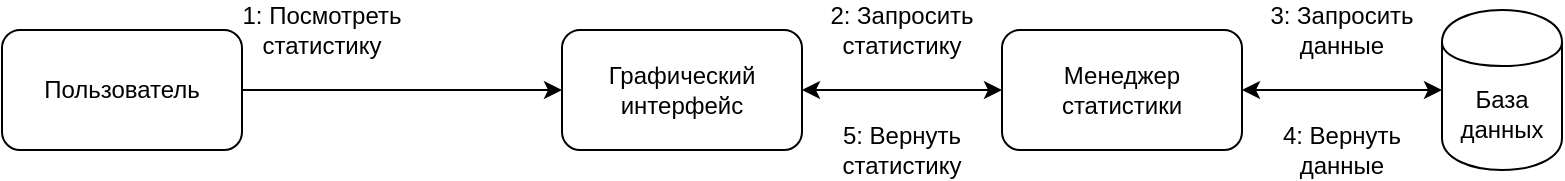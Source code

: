<mxfile version="10.6.5" type="device"><diagram name="Статистика" id="13e1069c-82ec-6db2-03f1-153e76fe0fe0"><mxGraphModel dx="857" dy="625" grid="1" gridSize="10" guides="1" tooltips="1" connect="1" arrows="1" fold="1" page="1" pageScale="1" pageWidth="850" pageHeight="1100" background="#ffffff" math="0" shadow="0"><root><mxCell id="0"/><mxCell id="1" parent="0"/><mxCell id="gm4b7INKEbC0i5V_I_y8-1" value="Пользователь" style="rounded=1;whiteSpace=wrap;html=1;spacing=4;" vertex="1" parent="1"><mxGeometry x="50" y="30" width="120" height="60" as="geometry"/></mxCell><mxCell id="gm4b7INKEbC0i5V_I_y8-2" value="Графический интерфейс" style="rounded=1;whiteSpace=wrap;html=1;spacing=4;" vertex="1" parent="1"><mxGeometry x="330" y="30" width="120" height="60" as="geometry"/></mxCell><mxCell id="gm4b7INKEbC0i5V_I_y8-3" value="Менеджер статистики" style="rounded=1;whiteSpace=wrap;html=1;spacing=4;" vertex="1" parent="1"><mxGeometry x="550" y="30" width="120" height="60" as="geometry"/></mxCell><mxCell id="gm4b7INKEbC0i5V_I_y8-4" value="База данных" style="shape=cylinder;whiteSpace=wrap;html=1;boundedLbl=1;backgroundOutline=1;spacing=4;" vertex="1" parent="1"><mxGeometry x="770" y="20" width="60" height="80" as="geometry"/></mxCell><mxCell id="gm4b7INKEbC0i5V_I_y8-6" value="" style="endArrow=classic;startArrow=classic;html=1;entryX=1;entryY=0.5;entryDx=0;entryDy=0;exitX=0;exitY=0.5;exitDx=0;exitDy=0;spacing=4;" edge="1" parent="1" source="gm4b7INKEbC0i5V_I_y8-4" target="gm4b7INKEbC0i5V_I_y8-3"><mxGeometry width="50" height="50" relative="1" as="geometry"><mxPoint x="390" y="570" as="sourcePoint"/><mxPoint x="440" y="520" as="targetPoint"/></mxGeometry></mxCell><mxCell id="gm4b7INKEbC0i5V_I_y8-7" value="" style="endArrow=classic;startArrow=classic;html=1;entryX=1;entryY=0.5;entryDx=0;entryDy=0;exitX=0;exitY=0.5;exitDx=0;exitDy=0;spacing=4;" edge="1" parent="1" source="gm4b7INKEbC0i5V_I_y8-3" target="gm4b7INKEbC0i5V_I_y8-2"><mxGeometry width="50" height="50" relative="1" as="geometry"><mxPoint x="390" y="570" as="sourcePoint"/><mxPoint x="440" y="520" as="targetPoint"/></mxGeometry></mxCell><mxCell id="gm4b7INKEbC0i5V_I_y8-8" value="" style="endArrow=classic;html=1;entryX=0;entryY=0.5;entryDx=0;entryDy=0;exitX=1;exitY=0.5;exitDx=0;exitDy=0;spacing=4;" edge="1" parent="1" source="gm4b7INKEbC0i5V_I_y8-1" target="gm4b7INKEbC0i5V_I_y8-2"><mxGeometry width="50" height="50" relative="1" as="geometry"><mxPoint x="390" y="570" as="sourcePoint"/><mxPoint x="440" y="520" as="targetPoint"/></mxGeometry></mxCell><mxCell id="gm4b7INKEbC0i5V_I_y8-9" style="edgeStyle=orthogonalEdgeStyle;rounded=0;orthogonalLoop=1;jettySize=auto;html=1;exitX=0.5;exitY=1;exitDx=0;exitDy=0;spacing=4;" edge="1" parent="1" source="gm4b7INKEbC0i5V_I_y8-2" target="gm4b7INKEbC0i5V_I_y8-2"><mxGeometry relative="1" as="geometry"/></mxCell><mxCell id="gm4b7INKEbC0i5V_I_y8-10" value="1: Посмотреть статистику" style="text;html=1;strokeColor=none;fillColor=none;align=center;verticalAlign=middle;whiteSpace=wrap;rounded=0;" vertex="1" parent="1"><mxGeometry x="160" y="20" width="100" height="20" as="geometry"/></mxCell><mxCell id="gm4b7INKEbC0i5V_I_y8-11" value="2: Запросить статистику" style="text;html=1;strokeColor=none;fillColor=none;align=center;verticalAlign=middle;whiteSpace=wrap;rounded=0;" vertex="1" parent="1"><mxGeometry x="440" y="20" width="120" height="20" as="geometry"/></mxCell><mxCell id="gm4b7INKEbC0i5V_I_y8-12" value="3: Запросить данные" style="text;html=1;strokeColor=none;fillColor=none;align=center;verticalAlign=middle;whiteSpace=wrap;rounded=0;" vertex="1" parent="1"><mxGeometry x="670" y="20" width="100" height="20" as="geometry"/></mxCell><mxCell id="gm4b7INKEbC0i5V_I_y8-13" value="4: Вернуть данные" style="text;html=1;strokeColor=none;fillColor=none;align=center;verticalAlign=middle;whiteSpace=wrap;rounded=0;" vertex="1" parent="1"><mxGeometry x="670" y="80" width="100" height="20" as="geometry"/></mxCell><mxCell id="gm4b7INKEbC0i5V_I_y8-14" value="5: Вернуть статистику" style="text;html=1;strokeColor=none;fillColor=none;align=center;verticalAlign=middle;whiteSpace=wrap;rounded=0;" vertex="1" parent="1"><mxGeometry x="450" y="80" width="100" height="20" as="geometry"/></mxCell></root></mxGraphModel></diagram><diagram id="2-8PHOvkF8sNO2yBG9Kh" name="Доход"><mxGraphModel dx="1220" dy="634" grid="1" gridSize="10" guides="1" tooltips="1" connect="1" arrows="1" fold="1" page="1" pageScale="1" pageWidth="850" pageHeight="1100" math="0" shadow="0"><root><mxCell id="naDfyOKDwdFaDhCGLYmC-0"/><mxCell id="naDfyOKDwdFaDhCGLYmC-1" parent="naDfyOKDwdFaDhCGLYmC-0"/><mxCell id="NfptI44tQRWl5O_abrjU-0" value="Пользователь" style="rounded=1;whiteSpace=wrap;html=1;" vertex="1" parent="naDfyOKDwdFaDhCGLYmC-1"><mxGeometry x="20" y="20" width="120" height="60" as="geometry"/></mxCell><mxCell id="NfptI44tQRWl5O_abrjU-7" style="edgeStyle=orthogonalEdgeStyle;rounded=0;orthogonalLoop=1;jettySize=auto;html=1;exitX=1;exitY=0.5;exitDx=0;exitDy=0;entryX=0;entryY=0.5;entryDx=0;entryDy=0;verticalAlign=middle;" edge="1" parent="naDfyOKDwdFaDhCGLYmC-1" source="NfptI44tQRWl5O_abrjU-1" target="NfptI44tQRWl5O_abrjU-2"><mxGeometry relative="1" as="geometry"/></mxCell><mxCell id="NfptI44tQRWl5O_abrjU-1" value="Графический интерфейс" style="rounded=1;whiteSpace=wrap;html=1;" vertex="1" parent="naDfyOKDwdFaDhCGLYmC-1"><mxGeometry x="280" y="20" width="120" height="60" as="geometry"/></mxCell><mxCell id="NfptI44tQRWl5O_abrjU-8" style="edgeStyle=orthogonalEdgeStyle;rounded=0;orthogonalLoop=1;jettySize=auto;html=1;entryX=0;entryY=0.5;entryDx=0;entryDy=0;" edge="1" parent="naDfyOKDwdFaDhCGLYmC-1" source="NfptI44tQRWl5O_abrjU-2" target="NfptI44tQRWl5O_abrjU-5"><mxGeometry relative="1" as="geometry"><mxPoint x="640" y="50" as="targetPoint"/></mxGeometry></mxCell><mxCell id="NfptI44tQRWl5O_abrjU-2" value="Менеджер доходов" style="rounded=1;whiteSpace=wrap;html=1;" vertex="1" parent="naDfyOKDwdFaDhCGLYmC-1"><mxGeometry x="490" y="20" width="120" height="60" as="geometry"/></mxCell><mxCell id="NfptI44tQRWl5O_abrjU-3" value="Менеджер статистики" style="rounded=1;whiteSpace=wrap;html=1;" vertex="1" parent="naDfyOKDwdFaDhCGLYmC-1"><mxGeometry x="490" y="130" width="120" height="60" as="geometry"/></mxCell><mxCell id="NfptI44tQRWl5O_abrjU-5" value="База данных" style="shape=cylinder;whiteSpace=wrap;html=1;boundedLbl=1;backgroundOutline=1;" vertex="1" parent="naDfyOKDwdFaDhCGLYmC-1"><mxGeometry x="740" y="10" width="60" height="80" as="geometry"/></mxCell><mxCell id="NfptI44tQRWl5O_abrjU-6" value="" style="endArrow=classic;html=1;entryX=0;entryY=0.5;entryDx=0;entryDy=0;exitX=1;exitY=0.5;exitDx=0;exitDy=0;" edge="1" parent="naDfyOKDwdFaDhCGLYmC-1" source="NfptI44tQRWl5O_abrjU-0" target="NfptI44tQRWl5O_abrjU-1"><mxGeometry width="50" height="50" relative="1" as="geometry"><mxPoint x="20" y="160" as="sourcePoint"/><mxPoint x="70" y="110" as="targetPoint"/></mxGeometry></mxCell><mxCell id="NfptI44tQRWl5O_abrjU-9" value="1: Добавить доход" style="text;html=1;strokeColor=none;fillColor=none;align=center;verticalAlign=middle;whiteSpace=wrap;rounded=0;" vertex="1" parent="naDfyOKDwdFaDhCGLYmC-1"><mxGeometry x="170" y="20" width="80" height="20" as="geometry"/></mxCell><mxCell id="NfptI44tQRWl5O_abrjU-10" value="2: Добавить доход" style="text;html=1;strokeColor=none;fillColor=none;align=center;verticalAlign=middle;whiteSpace=wrap;rounded=0;" vertex="1" parent="naDfyOKDwdFaDhCGLYmC-1"><mxGeometry x="405" y="20" width="80" height="20" as="geometry"/></mxCell><mxCell id="NfptI44tQRWl5O_abrjU-11" value="3: Добавить данные" style="text;html=1;strokeColor=none;fillColor=none;align=center;verticalAlign=middle;whiteSpace=wrap;rounded=0;" vertex="1" parent="naDfyOKDwdFaDhCGLYmC-1"><mxGeometry x="625" y="20" width="80" height="20" as="geometry"/></mxCell><mxCell id="NfptI44tQRWl5O_abrjU-12" value="4: Удалить доход" style="text;html=1;strokeColor=none;fillColor=none;align=center;verticalAlign=middle;whiteSpace=wrap;rounded=0;" vertex="1" parent="naDfyOKDwdFaDhCGLYmC-1"><mxGeometry x="170" y="70" width="80" height="20" as="geometry"/></mxCell><mxCell id="NfptI44tQRWl5O_abrjU-14" value="" style="endArrow=classic;startArrow=classic;html=1;entryX=0;entryY=0.5;entryDx=0;entryDy=0;exitX=0.5;exitY=1;exitDx=0;exitDy=0;" edge="1" parent="naDfyOKDwdFaDhCGLYmC-1" source="NfptI44tQRWl5O_abrjU-1" target="NfptI44tQRWl5O_abrjU-3"><mxGeometry width="50" height="50" relative="1" as="geometry"><mxPoint x="20" y="260" as="sourcePoint"/><mxPoint x="70" y="210" as="targetPoint"/><Array as="points"><mxPoint x="340" y="160"/></Array></mxGeometry></mxCell><mxCell id="NfptI44tQRWl5O_abrjU-15" value="" style="endArrow=classic;startArrow=classic;html=1;entryX=0.5;entryY=1;entryDx=0;entryDy=0;exitX=1;exitY=0.5;exitDx=0;exitDy=0;" edge="1" parent="naDfyOKDwdFaDhCGLYmC-1" source="NfptI44tQRWl5O_abrjU-3" target="NfptI44tQRWl5O_abrjU-5"><mxGeometry width="50" height="50" relative="1" as="geometry"><mxPoint x="200" y="260" as="sourcePoint"/><mxPoint x="250" y="210" as="targetPoint"/><Array as="points"><mxPoint x="770" y="160"/></Array></mxGeometry></mxCell><mxCell id="NfptI44tQRWl5O_abrjU-16" value="5: Запросить статистику по доходам" style="text;html=1;strokeColor=none;fillColor=none;align=center;verticalAlign=middle;whiteSpace=wrap;rounded=0;" vertex="1" parent="naDfyOKDwdFaDhCGLYmC-1"><mxGeometry x="340" y="120" width="150" height="20" as="geometry"/></mxCell><mxCell id="NfptI44tQRWl5O_abrjU-17" value="6: Запросить данные" style="text;html=1;strokeColor=none;fillColor=none;align=center;verticalAlign=middle;whiteSpace=wrap;rounded=0;" vertex="1" parent="naDfyOKDwdFaDhCGLYmC-1"><mxGeometry x="620" y="120" width="150" height="20" as="geometry"/></mxCell><mxCell id="NfptI44tQRWl5O_abrjU-18" value="7: Вернуть данные" style="text;html=1;strokeColor=none;fillColor=none;align=center;verticalAlign=middle;whiteSpace=wrap;rounded=0;" vertex="1" parent="naDfyOKDwdFaDhCGLYmC-1"><mxGeometry x="620" y="170" width="150" height="20" as="geometry"/></mxCell><mxCell id="NfptI44tQRWl5O_abrjU-19" value="8: Вернуть статистику по доходам" style="text;html=1;strokeColor=none;fillColor=none;align=center;verticalAlign=middle;whiteSpace=wrap;rounded=0;" vertex="1" parent="naDfyOKDwdFaDhCGLYmC-1"><mxGeometry x="340" y="170" width="150" height="20" as="geometry"/></mxCell><mxCell id="NfptI44tQRWl5O_abrjU-21" value="9: Удалить доход" style="text;html=1;strokeColor=none;fillColor=none;align=center;verticalAlign=middle;whiteSpace=wrap;rounded=0;" vertex="1" parent="naDfyOKDwdFaDhCGLYmC-1"><mxGeometry x="405" y="60" width="80" height="20" as="geometry"/></mxCell><mxCell id="NfptI44tQRWl5O_abrjU-22" value="10: Удалить данные" style="text;html=1;strokeColor=none;fillColor=none;align=center;verticalAlign=middle;whiteSpace=wrap;rounded=0;" vertex="1" parent="naDfyOKDwdFaDhCGLYmC-1"><mxGeometry x="625" y="60" width="80" height="20" as="geometry"/></mxCell></root></mxGraphModel></diagram><diagram id="Jg0FBhru8BLMC_LPJ6jT" name="Page-3"><mxGraphModel dx="1220" dy="634" grid="1" gridSize="10" guides="1" tooltips="1" connect="1" arrows="1" fold="1" page="1" pageScale="1" pageWidth="850" pageHeight="1100" math="0" shadow="0"><root><mxCell id="155pie_c9s7Z8Jgj388h-0"/><mxCell id="155pie_c9s7Z8Jgj388h-1" parent="155pie_c9s7Z8Jgj388h-0"/><mxCell id="155pie_c9s7Z8Jgj388h-9" style="edgeStyle=orthogonalEdgeStyle;rounded=0;orthogonalLoop=1;jettySize=auto;html=1;" edge="1" parent="155pie_c9s7Z8Jgj388h-1" source="155pie_c9s7Z8Jgj388h-2" target="155pie_c9s7Z8Jgj388h-3"><mxGeometry relative="1" as="geometry"/></mxCell><mxCell id="155pie_c9s7Z8Jgj388h-2" value="Пользователь" style="rounded=1;whiteSpace=wrap;html=1;" vertex="1" parent="155pie_c9s7Z8Jgj388h-1"><mxGeometry x="20" y="20" width="120" height="60" as="geometry"/></mxCell><mxCell id="155pie_c9s7Z8Jgj388h-3" value="Графический интерфейс" style="rounded=1;whiteSpace=wrap;html=1;" vertex="1" parent="155pie_c9s7Z8Jgj388h-1"><mxGeometry x="250" y="20" width="120" height="60" as="geometry"/></mxCell><mxCell id="22-V7II-UGJlAoA-QMFE-7" style="edgeStyle=orthogonalEdgeStyle;rounded=0;orthogonalLoop=1;jettySize=auto;html=1;entryX=0;entryY=0.5;entryDx=0;entryDy=0;" edge="1" parent="155pie_c9s7Z8Jgj388h-1" source="155pie_c9s7Z8Jgj388h-4" target="155pie_c9s7Z8Jgj388h-8"><mxGeometry relative="1" as="geometry"/></mxCell><mxCell id="22-V7II-UGJlAoA-QMFE-11" style="edgeStyle=orthogonalEdgeStyle;rounded=0;orthogonalLoop=1;jettySize=auto;html=1;entryX=0.5;entryY=0;entryDx=0;entryDy=0;" edge="1" parent="155pie_c9s7Z8Jgj388h-1" source="155pie_c9s7Z8Jgj388h-4" target="155pie_c9s7Z8Jgj388h-5"><mxGeometry relative="1" as="geometry"/></mxCell><mxCell id="155pie_c9s7Z8Jgj388h-4" value="Менеджер расходов" style="rounded=1;whiteSpace=wrap;html=1;" vertex="1" parent="155pie_c9s7Z8Jgj388h-1"><mxGeometry x="490" y="20" width="120" height="60" as="geometry"/></mxCell><mxCell id="155pie_c9s7Z8Jgj388h-5" value="Менеджер Категорий" style="rounded=1;whiteSpace=wrap;html=1;" vertex="1" parent="155pie_c9s7Z8Jgj388h-1"><mxGeometry x="490" y="150" width="120" height="60" as="geometry"/></mxCell><mxCell id="155pie_c9s7Z8Jgj388h-6" value="Менеджер статистики&lt;br&gt;" style="rounded=1;whiteSpace=wrap;html=1;" vertex="1" parent="155pie_c9s7Z8Jgj388h-1"><mxGeometry x="490" y="290" width="120" height="60" as="geometry"/></mxCell><mxCell id="155pie_c9s7Z8Jgj388h-8" value="База данных" style="shape=cylinder;whiteSpace=wrap;html=1;boundedLbl=1;backgroundOutline=1;" vertex="1" parent="155pie_c9s7Z8Jgj388h-1"><mxGeometry x="760" y="10" width="60" height="80" as="geometry"/></mxCell><mxCell id="_iOrxFMMvNnDNTMRq2MW-0" value="" style="endArrow=classic;startArrow=classic;html=1;entryX=0;entryY=0.5;entryDx=0;entryDy=0;exitX=0.5;exitY=1;exitDx=0;exitDy=0;" edge="1" parent="155pie_c9s7Z8Jgj388h-1" source="155pie_c9s7Z8Jgj388h-3" target="155pie_c9s7Z8Jgj388h-5"><mxGeometry width="50" height="50" relative="1" as="geometry"><mxPoint x="20" y="420" as="sourcePoint"/><mxPoint x="80" y="370" as="targetPoint"/><Array as="points"><mxPoint x="310" y="180"/></Array></mxGeometry></mxCell><mxCell id="_iOrxFMMvNnDNTMRq2MW-1" value="" style="endArrow=classic;startArrow=classic;html=1;entryX=0.5;entryY=1;entryDx=0;entryDy=0;exitX=1;exitY=0.5;exitDx=0;exitDy=0;" edge="1" parent="155pie_c9s7Z8Jgj388h-1" source="155pie_c9s7Z8Jgj388h-5" target="155pie_c9s7Z8Jgj388h-8"><mxGeometry width="50" height="50" relative="1" as="geometry"><mxPoint x="20" y="420" as="sourcePoint"/><mxPoint x="70" y="370" as="targetPoint"/><Array as="points"><mxPoint x="790" y="180"/></Array></mxGeometry></mxCell><mxCell id="_iOrxFMMvNnDNTMRq2MW-2" value="" style="endArrow=classic;startArrow=classic;html=1;exitX=0;exitY=0.5;exitDx=0;exitDy=0;" edge="1" parent="155pie_c9s7Z8Jgj388h-1" source="155pie_c9s7Z8Jgj388h-6"><mxGeometry width="50" height="50" relative="1" as="geometry"><mxPoint x="20" y="420" as="sourcePoint"/><mxPoint x="310" y="80" as="targetPoint"/><Array as="points"><mxPoint x="310" y="320"/></Array></mxGeometry></mxCell><mxCell id="22-V7II-UGJlAoA-QMFE-0" value="" style="endArrow=classic;startArrow=classic;html=1;entryX=0.5;entryY=1;entryDx=0;entryDy=0;exitX=1;exitY=0.5;exitDx=0;exitDy=0;" edge="1" parent="155pie_c9s7Z8Jgj388h-1" source="155pie_c9s7Z8Jgj388h-6" target="155pie_c9s7Z8Jgj388h-8"><mxGeometry width="50" height="50" relative="1" as="geometry"><mxPoint x="20" y="420" as="sourcePoint"/><mxPoint x="70" y="370" as="targetPoint"/><Array as="points"><mxPoint x="790" y="320"/></Array></mxGeometry></mxCell><mxCell id="22-V7II-UGJlAoA-QMFE-1" value="1: Добавить расход" style="text;html=1;strokeColor=none;fillColor=none;align=center;verticalAlign=middle;whiteSpace=wrap;rounded=0;" vertex="1" parent="155pie_c9s7Z8Jgj388h-1"><mxGeometry x="155" y="20" width="80" height="20" as="geometry"/></mxCell><mxCell id="22-V7II-UGJlAoA-QMFE-2" value="2: Запросить категории" style="text;html=1;strokeColor=none;fillColor=none;align=center;verticalAlign=middle;whiteSpace=wrap;rounded=0;" vertex="1" parent="155pie_c9s7Z8Jgj388h-1"><mxGeometry x="320" y="140" width="80" height="20" as="geometry"/></mxCell><mxCell id="22-V7II-UGJlAoA-QMFE-3" value="3: Запросить данные" style="text;html=1;strokeColor=none;fillColor=none;align=center;verticalAlign=middle;whiteSpace=wrap;rounded=0;" vertex="1" parent="155pie_c9s7Z8Jgj388h-1"><mxGeometry x="690" y="140" width="80" height="20" as="geometry"/></mxCell><mxCell id="22-V7II-UGJlAoA-QMFE-4" value="4: Вернуть данные" style="text;html=1;strokeColor=none;fillColor=none;align=center;verticalAlign=middle;whiteSpace=wrap;rounded=0;" vertex="1" parent="155pie_c9s7Z8Jgj388h-1"><mxGeometry x="690" y="190" width="80" height="20" as="geometry"/></mxCell><mxCell id="22-V7II-UGJlAoA-QMFE-5" value="5: Вернуть категории" style="text;html=1;strokeColor=none;fillColor=none;align=center;verticalAlign=middle;whiteSpace=wrap;rounded=0;" vertex="1" parent="155pie_c9s7Z8Jgj388h-1"><mxGeometry x="320" y="190" width="80" height="20" as="geometry"/></mxCell><mxCell id="22-V7II-UGJlAoA-QMFE-8" value="" style="endArrow=classic;startArrow=classic;html=1;entryX=0;entryY=0.5;entryDx=0;entryDy=0;exitX=1;exitY=0.5;exitDx=0;exitDy=0;" edge="1" parent="155pie_c9s7Z8Jgj388h-1" source="155pie_c9s7Z8Jgj388h-3" target="155pie_c9s7Z8Jgj388h-4"><mxGeometry width="50" height="50" relative="1" as="geometry"><mxPoint x="20" y="420" as="sourcePoint"/><mxPoint x="70" y="370" as="targetPoint"/></mxGeometry></mxCell><mxCell id="22-V7II-UGJlAoA-QMFE-9" value="6: Добавить расход" style="text;html=1;strokeColor=none;fillColor=none;align=center;verticalAlign=middle;whiteSpace=wrap;rounded=0;" vertex="1" parent="155pie_c9s7Z8Jgj388h-1"><mxGeometry x="390" y="20" width="80" height="20" as="geometry"/></mxCell><mxCell id="22-V7II-UGJlAoA-QMFE-10" value="7: Добавить данные" style="text;html=1;strokeColor=none;fillColor=none;align=center;verticalAlign=middle;whiteSpace=wrap;rounded=0;" vertex="1" parent="155pie_c9s7Z8Jgj388h-1"><mxGeometry x="640" y="20" width="80" height="20" as="geometry"/></mxCell><mxCell id="22-V7II-UGJlAoA-QMFE-12" value="8: Получить данные о пороге" style="text;html=1;strokeColor=none;fillColor=none;align=center;verticalAlign=middle;whiteSpace=wrap;rounded=0;" vertex="1" parent="155pie_c9s7Z8Jgj388h-1"><mxGeometry x="560" y="110" width="100" height="20" as="geometry"/></mxCell><mxCell id="22-V7II-UGJlAoA-QMFE-13" value="9: Сообщение о пороге" style="text;html=1;strokeColor=none;fillColor=none;align=center;verticalAlign=middle;whiteSpace=wrap;rounded=0;" vertex="1" parent="155pie_c9s7Z8Jgj388h-1"><mxGeometry x="380" y="60" width="100" height="20" as="geometry"/></mxCell><mxCell id="4XuLExOA4mlx4fyu7vvP-0" value="10: Удалить расход" style="text;html=1;strokeColor=none;fillColor=none;align=center;verticalAlign=middle;whiteSpace=wrap;rounded=0;" vertex="1" parent="155pie_c9s7Z8Jgj388h-1"><mxGeometry x="155" y="60" width="80" height="20" as="geometry"/></mxCell><mxCell id="4XuLExOA4mlx4fyu7vvP-1" value="11: Запросить статистику по расходам" style="text;html=1;strokeColor=none;fillColor=none;align=center;verticalAlign=middle;whiteSpace=wrap;rounded=0;" vertex="1" parent="155pie_c9s7Z8Jgj388h-1"><mxGeometry x="320" y="280" width="140" height="20" as="geometry"/></mxCell><mxCell id="4XuLExOA4mlx4fyu7vvP-2" value="12: Запросить данные" style="text;html=1;strokeColor=none;fillColor=none;align=center;verticalAlign=middle;whiteSpace=wrap;rounded=0;" vertex="1" parent="155pie_c9s7Z8Jgj388h-1"><mxGeometry x="630" y="280" width="140" height="20" as="geometry"/></mxCell><mxCell id="4XuLExOA4mlx4fyu7vvP-3" value="13: Вернуть данные" style="text;html=1;strokeColor=none;fillColor=none;align=center;verticalAlign=middle;whiteSpace=wrap;rounded=0;" vertex="1" parent="155pie_c9s7Z8Jgj388h-1"><mxGeometry x="630" y="330" width="140" height="20" as="geometry"/></mxCell><mxCell id="4XuLExOA4mlx4fyu7vvP-4" value="14: Вернуть статистику по расходам" style="text;html=1;strokeColor=none;fillColor=none;align=center;verticalAlign=middle;whiteSpace=wrap;rounded=0;" vertex="1" parent="155pie_c9s7Z8Jgj388h-1"><mxGeometry x="320" y="330" width="140" height="20" as="geometry"/></mxCell><mxCell id="4XuLExOA4mlx4fyu7vvP-5" value="15: Удалить расход" style="text;html=1;strokeColor=none;fillColor=none;align=center;verticalAlign=middle;whiteSpace=wrap;rounded=0;" vertex="1" parent="155pie_c9s7Z8Jgj388h-1"><mxGeometry x="375" y="90" width="115" height="20" as="geometry"/></mxCell><mxCell id="4XuLExOA4mlx4fyu7vvP-6" value="16: Удалить данные" style="text;html=1;strokeColor=none;fillColor=none;align=center;verticalAlign=middle;whiteSpace=wrap;rounded=0;" vertex="1" parent="155pie_c9s7Z8Jgj388h-1"><mxGeometry x="640" y="60" width="80" height="20" as="geometry"/></mxCell></root></mxGraphModel></diagram><diagram id="uKrk5TqT2qklP6C9dQI2" name="Page-4"><mxGraphModel dx="1220" dy="634" grid="1" gridSize="10" guides="1" tooltips="1" connect="1" arrows="1" fold="1" page="1" pageScale="1" pageWidth="850" pageHeight="1100" math="0" shadow="0"><root><mxCell id="mfm0ijz8Xh2ITrDA25T5-0"/><mxCell id="mfm0ijz8Xh2ITrDA25T5-1" parent="mfm0ijz8Xh2ITrDA25T5-0"/><mxCell id="mfm0ijz8Xh2ITrDA25T5-9" style="edgeStyle=orthogonalEdgeStyle;rounded=0;orthogonalLoop=1;jettySize=auto;html=1;exitX=1;exitY=0.5;exitDx=0;exitDy=0;entryX=0;entryY=0.5;entryDx=0;entryDy=0;" edge="1" parent="mfm0ijz8Xh2ITrDA25T5-1" source="mfm0ijz8Xh2ITrDA25T5-2" target="mfm0ijz8Xh2ITrDA25T5-3"><mxGeometry relative="1" as="geometry"/></mxCell><mxCell id="mfm0ijz8Xh2ITrDA25T5-2" value="Пользователь" style="rounded=1;whiteSpace=wrap;html=1;" vertex="1" parent="mfm0ijz8Xh2ITrDA25T5-1"><mxGeometry x="20" y="20" width="120" height="60" as="geometry"/></mxCell><mxCell id="mfm0ijz8Xh2ITrDA25T5-3" value="Графический интерфейс" style="rounded=1;whiteSpace=wrap;html=1;" vertex="1" parent="mfm0ijz8Xh2ITrDA25T5-1"><mxGeometry x="250" y="20" width="120" height="60" as="geometry"/></mxCell><mxCell id="mfm0ijz8Xh2ITrDA25T5-4" value="Менеджер категорий" style="rounded=1;whiteSpace=wrap;html=1;" vertex="1" parent="mfm0ijz8Xh2ITrDA25T5-1"><mxGeometry x="480" y="20" width="120" height="60" as="geometry"/></mxCell><mxCell id="mfm0ijz8Xh2ITrDA25T5-6" value="База данных" style="shape=cylinder;whiteSpace=wrap;html=1;boundedLbl=1;backgroundOutline=1;" vertex="1" parent="mfm0ijz8Xh2ITrDA25T5-1"><mxGeometry x="740" y="10" width="60" height="80" as="geometry"/></mxCell><mxCell id="mfm0ijz8Xh2ITrDA25T5-7" value="" style="endArrow=classic;startArrow=classic;html=1;entryX=0;entryY=0.5;entryDx=0;entryDy=0;exitX=1;exitY=0.5;exitDx=0;exitDy=0;" edge="1" parent="mfm0ijz8Xh2ITrDA25T5-1" source="mfm0ijz8Xh2ITrDA25T5-4" target="mfm0ijz8Xh2ITrDA25T5-6"><mxGeometry width="50" height="50" relative="1" as="geometry"><mxPoint x="20" y="160" as="sourcePoint"/><mxPoint x="70" y="110" as="targetPoint"/></mxGeometry></mxCell><mxCell id="mfm0ijz8Xh2ITrDA25T5-8" value="" style="endArrow=classic;startArrow=classic;html=1;entryX=0;entryY=0.5;entryDx=0;entryDy=0;exitX=1;exitY=0.5;exitDx=0;exitDy=0;" edge="1" parent="mfm0ijz8Xh2ITrDA25T5-1" source="mfm0ijz8Xh2ITrDA25T5-3" target="mfm0ijz8Xh2ITrDA25T5-4"><mxGeometry width="50" height="50" relative="1" as="geometry"><mxPoint x="20" y="160" as="sourcePoint"/><mxPoint x="70" y="110" as="targetPoint"/></mxGeometry></mxCell><mxCell id="mfm0ijz8Xh2ITrDA25T5-10" value="1: Добавить категорию" style="text;html=1;strokeColor=none;fillColor=none;align=center;verticalAlign=middle;whiteSpace=wrap;rounded=0;" vertex="1" parent="mfm0ijz8Xh2ITrDA25T5-1"><mxGeometry x="130" y="20" width="120" height="20" as="geometry"/></mxCell><mxCell id="mfm0ijz8Xh2ITrDA25T5-11" value="2: Добавить категорию" style="text;html=1;strokeColor=none;fillColor=none;align=center;verticalAlign=middle;whiteSpace=wrap;rounded=0;" vertex="1" parent="mfm0ijz8Xh2ITrDA25T5-1"><mxGeometry x="360" y="20" width="120" height="20" as="geometry"/></mxCell><mxCell id="mfm0ijz8Xh2ITrDA25T5-12" value="3: Добавить данные" style="text;html=1;strokeColor=none;fillColor=none;align=center;verticalAlign=middle;whiteSpace=wrap;rounded=0;" vertex="1" parent="mfm0ijz8Xh2ITrDA25T5-1"><mxGeometry x="610" y="20" width="120" height="20" as="geometry"/></mxCell><mxCell id="mfm0ijz8Xh2ITrDA25T5-13" value="4: Удалить категорию" style="text;html=1;strokeColor=none;fillColor=none;align=center;verticalAlign=middle;whiteSpace=wrap;rounded=0;" vertex="1" parent="mfm0ijz8Xh2ITrDA25T5-1"><mxGeometry x="130" y="60" width="120" height="20" as="geometry"/></mxCell><mxCell id="mfm0ijz8Xh2ITrDA25T5-14" value="5: Запросить категорию" style="text;html=1;strokeColor=none;fillColor=none;align=center;verticalAlign=middle;whiteSpace=wrap;rounded=0;" vertex="1" parent="mfm0ijz8Xh2ITrDA25T5-1"><mxGeometry x="365" y="60" width="120" height="20" as="geometry"/></mxCell><mxCell id="mfm0ijz8Xh2ITrDA25T5-15" value="6: Запросить данные" style="text;html=1;strokeColor=none;fillColor=none;align=center;verticalAlign=middle;whiteSpace=wrap;rounded=0;" vertex="1" parent="mfm0ijz8Xh2ITrDA25T5-1"><mxGeometry x="610" width="120" height="20" as="geometry"/></mxCell><mxCell id="mfm0ijz8Xh2ITrDA25T5-16" value="7: Вернуть данные" style="text;html=1;strokeColor=none;fillColor=none;align=center;verticalAlign=middle;whiteSpace=wrap;rounded=0;" vertex="1" parent="mfm0ijz8Xh2ITrDA25T5-1"><mxGeometry x="610" y="60" width="120" height="20" as="geometry"/></mxCell><mxCell id="mfm0ijz8Xh2ITrDA25T5-17" value="8: Вернуть категорию" style="text;html=1;strokeColor=none;fillColor=none;align=center;verticalAlign=middle;whiteSpace=wrap;rounded=0;" vertex="1" parent="mfm0ijz8Xh2ITrDA25T5-1"><mxGeometry x="342" y="90" width="165" height="20" as="geometry"/></mxCell><mxCell id="mfm0ijz8Xh2ITrDA25T5-18" value="9: Удалить категорию" style="text;html=1;strokeColor=none;fillColor=none;align=center;verticalAlign=middle;whiteSpace=wrap;rounded=0;" vertex="1" parent="mfm0ijz8Xh2ITrDA25T5-1"><mxGeometry x="342" y="110" width="165" height="20" as="geometry"/></mxCell><mxCell id="mfm0ijz8Xh2ITrDA25T5-19" value="10: Удалить данные" style="text;html=1;strokeColor=none;fillColor=none;align=center;verticalAlign=middle;whiteSpace=wrap;rounded=0;" vertex="1" parent="mfm0ijz8Xh2ITrDA25T5-1"><mxGeometry x="610" y="80" width="120" height="20" as="geometry"/></mxCell></root></mxGraphModel></diagram></mxfile>
